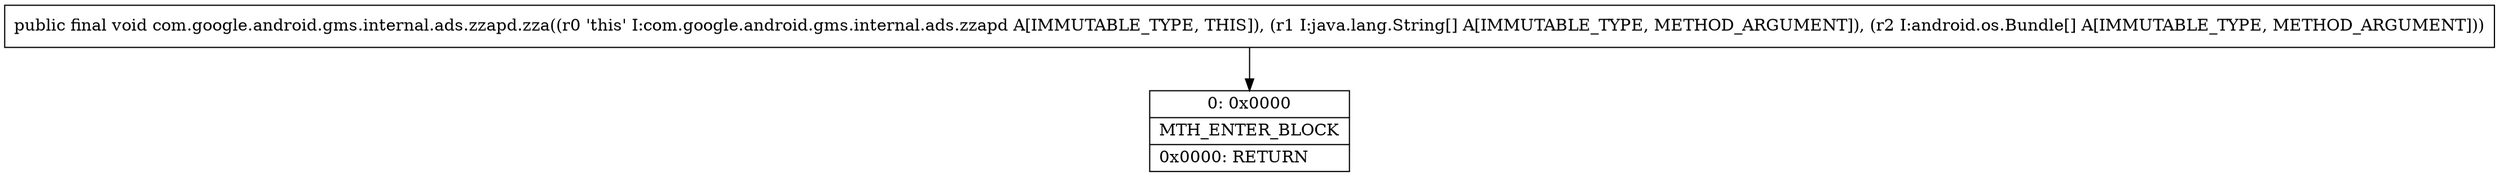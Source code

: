digraph "CFG forcom.google.android.gms.internal.ads.zzapd.zza([Ljava\/lang\/String;[Landroid\/os\/Bundle;)V" {
Node_0 [shape=record,label="{0\:\ 0x0000|MTH_ENTER_BLOCK\l|0x0000: RETURN   \l}"];
MethodNode[shape=record,label="{public final void com.google.android.gms.internal.ads.zzapd.zza((r0 'this' I:com.google.android.gms.internal.ads.zzapd A[IMMUTABLE_TYPE, THIS]), (r1 I:java.lang.String[] A[IMMUTABLE_TYPE, METHOD_ARGUMENT]), (r2 I:android.os.Bundle[] A[IMMUTABLE_TYPE, METHOD_ARGUMENT])) }"];
MethodNode -> Node_0;
}

